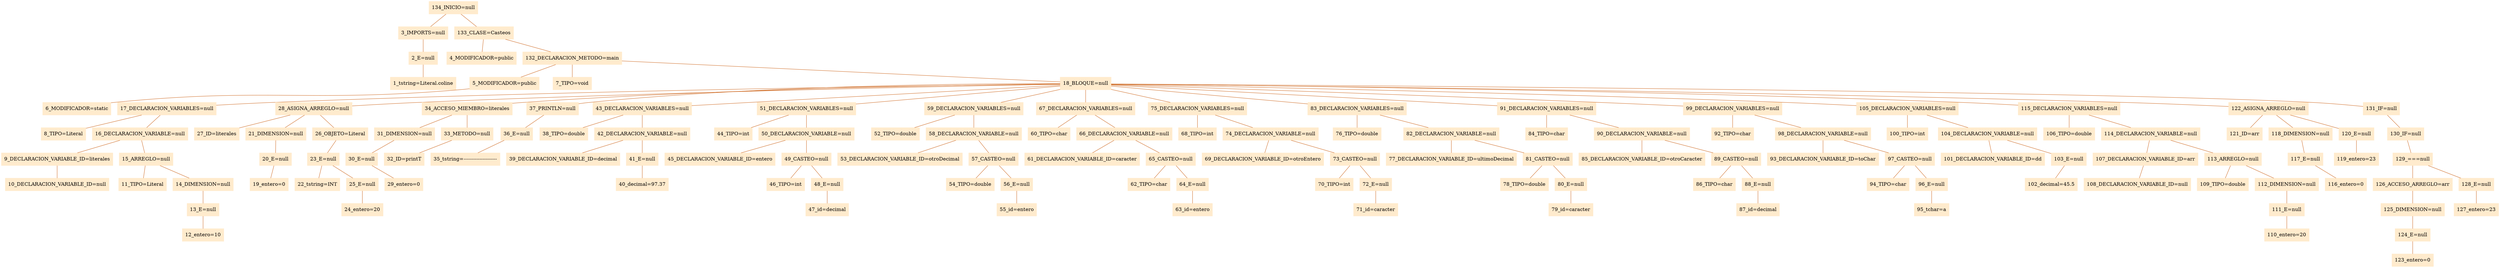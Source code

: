 digraph G {node[shape=box, style=filled, color=blanchedalmond]; edge[color=chocolate3, dir=none];rankdir=UD 

"134_INICIO=null"->"3_IMPORTS=null"
"3_IMPORTS=null"->"2_E=null"
"2_E=null"->"1_tstring=Literal.coline"
"134_INICIO=null"->"133_CLASE=Casteos"
"133_CLASE=Casteos"->"4_MODIFICADOR=public"
"133_CLASE=Casteos"->"132_DECLARACION_METODO=main"
"132_DECLARACION_METODO=main"->"5_MODIFICADOR=public"
"5_MODIFICADOR=public"->"6_MODIFICADOR=static"
"132_DECLARACION_METODO=main"->"7_TIPO=void"
"132_DECLARACION_METODO=main"->"18_BLOQUE=null"
"18_BLOQUE=null"->"17_DECLARACION_VARIABLES=null"
"17_DECLARACION_VARIABLES=null"->"8_TIPO=Literal"
"17_DECLARACION_VARIABLES=null"->"16_DECLARACION_VARIABLE=null"
"16_DECLARACION_VARIABLE=null"->"9_DECLARACION_VARIABLE_ID=literales"
"9_DECLARACION_VARIABLE_ID=literales"->"10_DECLARACION_VARIABLE_ID=null"
"16_DECLARACION_VARIABLE=null"->"15_ARREGLO=null"
"15_ARREGLO=null"->"11_TIPO=Literal"
"15_ARREGLO=null"->"14_DIMENSION=null"
"14_DIMENSION=null"->"13_E=null"
"13_E=null"->"12_entero=10"
"18_BLOQUE=null"->"28_ASIGNA_ARREGLO=null"
"28_ASIGNA_ARREGLO=null"->"27_ID=literales"
"28_ASIGNA_ARREGLO=null"->"21_DIMENSION=null"
"21_DIMENSION=null"->"20_E=null"
"20_E=null"->"19_entero=0"
"28_ASIGNA_ARREGLO=null"->"26_OBJETO=Literal"
"26_OBJETO=Literal"->"23_E=null"
"23_E=null"->"22_tstring=INT"
"23_E=null"->"25_E=null"
"25_E=null"->"24_entero=20"
"18_BLOQUE=null"->"34_ACCESO_MIEMBRO=literales"
"34_ACCESO_MIEMBRO=literales"->"31_DIMENSION=null"
"31_DIMENSION=null"->"30_E=null"
"30_E=null"->"29_entero=0"
"34_ACCESO_MIEMBRO=literales"->"33_METODO=null"
"33_METODO=null"->"32_ID=printT"
"18_BLOQUE=null"->"37_PRINTLN=null"
"37_PRINTLN=null"->"36_E=null"
"36_E=null"->"35_tstring=---------------------"
"18_BLOQUE=null"->"43_DECLARACION_VARIABLES=null"
"43_DECLARACION_VARIABLES=null"->"38_TIPO=double"
"43_DECLARACION_VARIABLES=null"->"42_DECLARACION_VARIABLE=null"
"42_DECLARACION_VARIABLE=null"->"39_DECLARACION_VARIABLE_ID=decimal"
"42_DECLARACION_VARIABLE=null"->"41_E=null"
"41_E=null"->"40_decimal=97.37"
"18_BLOQUE=null"->"51_DECLARACION_VARIABLES=null"
"51_DECLARACION_VARIABLES=null"->"44_TIPO=int"
"51_DECLARACION_VARIABLES=null"->"50_DECLARACION_VARIABLE=null"
"50_DECLARACION_VARIABLE=null"->"45_DECLARACION_VARIABLE_ID=entero"
"50_DECLARACION_VARIABLE=null"->"49_CASTEO=null"
"49_CASTEO=null"->"46_TIPO=int"
"49_CASTEO=null"->"48_E=null"
"48_E=null"->"47_id=decimal"
"18_BLOQUE=null"->"59_DECLARACION_VARIABLES=null"
"59_DECLARACION_VARIABLES=null"->"52_TIPO=double"
"59_DECLARACION_VARIABLES=null"->"58_DECLARACION_VARIABLE=null"
"58_DECLARACION_VARIABLE=null"->"53_DECLARACION_VARIABLE_ID=otroDecimal"
"58_DECLARACION_VARIABLE=null"->"57_CASTEO=null"
"57_CASTEO=null"->"54_TIPO=double"
"57_CASTEO=null"->"56_E=null"
"56_E=null"->"55_id=entero"
"18_BLOQUE=null"->"67_DECLARACION_VARIABLES=null"
"67_DECLARACION_VARIABLES=null"->"60_TIPO=char"
"67_DECLARACION_VARIABLES=null"->"66_DECLARACION_VARIABLE=null"
"66_DECLARACION_VARIABLE=null"->"61_DECLARACION_VARIABLE_ID=caracter"
"66_DECLARACION_VARIABLE=null"->"65_CASTEO=null"
"65_CASTEO=null"->"62_TIPO=char"
"65_CASTEO=null"->"64_E=null"
"64_E=null"->"63_id=entero"
"18_BLOQUE=null"->"75_DECLARACION_VARIABLES=null"
"75_DECLARACION_VARIABLES=null"->"68_TIPO=int"
"75_DECLARACION_VARIABLES=null"->"74_DECLARACION_VARIABLE=null"
"74_DECLARACION_VARIABLE=null"->"69_DECLARACION_VARIABLE_ID=otroEntero"
"74_DECLARACION_VARIABLE=null"->"73_CASTEO=null"
"73_CASTEO=null"->"70_TIPO=int"
"73_CASTEO=null"->"72_E=null"
"72_E=null"->"71_id=caracter"
"18_BLOQUE=null"->"83_DECLARACION_VARIABLES=null"
"83_DECLARACION_VARIABLES=null"->"76_TIPO=double"
"83_DECLARACION_VARIABLES=null"->"82_DECLARACION_VARIABLE=null"
"82_DECLARACION_VARIABLE=null"->"77_DECLARACION_VARIABLE_ID=ultimoDecimal"
"82_DECLARACION_VARIABLE=null"->"81_CASTEO=null"
"81_CASTEO=null"->"78_TIPO=double"
"81_CASTEO=null"->"80_E=null"
"80_E=null"->"79_id=caracter"
"18_BLOQUE=null"->"91_DECLARACION_VARIABLES=null"
"91_DECLARACION_VARIABLES=null"->"84_TIPO=char"
"91_DECLARACION_VARIABLES=null"->"90_DECLARACION_VARIABLE=null"
"90_DECLARACION_VARIABLE=null"->"85_DECLARACION_VARIABLE_ID=otroCaracter"
"90_DECLARACION_VARIABLE=null"->"89_CASTEO=null"
"89_CASTEO=null"->"86_TIPO=char"
"89_CASTEO=null"->"88_E=null"
"88_E=null"->"87_id=decimal"
"18_BLOQUE=null"->"99_DECLARACION_VARIABLES=null"
"99_DECLARACION_VARIABLES=null"->"92_TIPO=char"
"99_DECLARACION_VARIABLES=null"->"98_DECLARACION_VARIABLE=null"
"98_DECLARACION_VARIABLE=null"->"93_DECLARACION_VARIABLE_ID=toChar"
"98_DECLARACION_VARIABLE=null"->"97_CASTEO=null"
"97_CASTEO=null"->"94_TIPO=char"
"97_CASTEO=null"->"96_E=null"
"96_E=null"->"95_tchar=a"
"18_BLOQUE=null"->"105_DECLARACION_VARIABLES=null"
"105_DECLARACION_VARIABLES=null"->"100_TIPO=int"
"105_DECLARACION_VARIABLES=null"->"104_DECLARACION_VARIABLE=null"
"104_DECLARACION_VARIABLE=null"->"101_DECLARACION_VARIABLE_ID=dd"
"104_DECLARACION_VARIABLE=null"->"103_E=null"
"103_E=null"->"102_decimal=45.5"
"18_BLOQUE=null"->"115_DECLARACION_VARIABLES=null"
"115_DECLARACION_VARIABLES=null"->"106_TIPO=double"
"115_DECLARACION_VARIABLES=null"->"114_DECLARACION_VARIABLE=null"
"114_DECLARACION_VARIABLE=null"->"107_DECLARACION_VARIABLE_ID=arr"
"107_DECLARACION_VARIABLE_ID=arr"->"108_DECLARACION_VARIABLE_ID=null"
"114_DECLARACION_VARIABLE=null"->"113_ARREGLO=null"
"113_ARREGLO=null"->"109_TIPO=double"
"113_ARREGLO=null"->"112_DIMENSION=null"
"112_DIMENSION=null"->"111_E=null"
"111_E=null"->"110_entero=20"
"18_BLOQUE=null"->"122_ASIGNA_ARREGLO=null"
"122_ASIGNA_ARREGLO=null"->"121_ID=arr"
"122_ASIGNA_ARREGLO=null"->"118_DIMENSION=null"
"118_DIMENSION=null"->"117_E=null"
"117_E=null"->"116_entero=0"
"122_ASIGNA_ARREGLO=null"->"120_E=null"
"120_E=null"->"119_entero=23"
"18_BLOQUE=null"->"131_IF=null"
"131_IF=null"->"130_IF=null"
"130_IF=null"->"129_===null"
"129_===null"->"126_ACCESO_ARREGLO=arr"
"126_ACCESO_ARREGLO=arr"->"125_DIMENSION=null"
"125_DIMENSION=null"->"124_E=null"
"124_E=null"->"123_entero=0"
"129_===null"->"128_E=null"
"128_E=null"->"127_entero=23"


}
